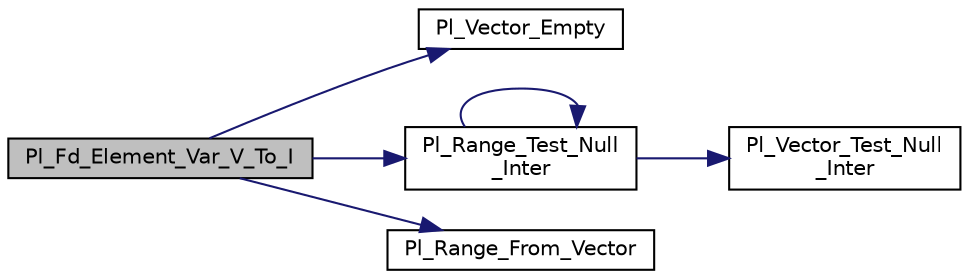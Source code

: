 digraph "Pl_Fd_Element_Var_V_To_I"
{
  edge [fontname="Helvetica",fontsize="10",labelfontname="Helvetica",labelfontsize="10"];
  node [fontname="Helvetica",fontsize="10",shape=record];
  rankdir="LR";
  Node1 [label="Pl_Fd_Element_Var_V_To_I",height=0.2,width=0.4,color="black", fillcolor="grey75", style="filled", fontcolor="black"];
  Node1 -> Node2 [color="midnightblue",fontsize="10",style="solid",fontname="Helvetica"];
  Node2 [label="Pl_Vector_Empty",height=0.2,width=0.4,color="black", fillcolor="white", style="filled",URL="$fd__range_8c.html#a18ac016798a2abe3fc01c07de87926c9"];
  Node1 -> Node3 [color="midnightblue",fontsize="10",style="solid",fontname="Helvetica"];
  Node3 [label="Pl_Range_Test_Null\l_Inter",height=0.2,width=0.4,color="black", fillcolor="white", style="filled",URL="$fd__range_8c.html#aa51e629f9268f5949ff775188d57e55f"];
  Node3 -> Node4 [color="midnightblue",fontsize="10",style="solid",fontname="Helvetica"];
  Node4 [label="Pl_Vector_Test_Null\l_Inter",height=0.2,width=0.4,color="black", fillcolor="white", style="filled",URL="$fd__range_8c.html#ae5e7a1a0fb96db458eaa2a057e0b9f12"];
  Node3 -> Node3 [color="midnightblue",fontsize="10",style="solid",fontname="Helvetica"];
  Node1 -> Node5 [color="midnightblue",fontsize="10",style="solid",fontname="Helvetica"];
  Node5 [label="Pl_Range_From_Vector",height=0.2,width=0.4,color="black", fillcolor="white", style="filled",URL="$fd__range_8c.html#aebf7c1ea3a7d5efe231d521fff5a242a"];
}
